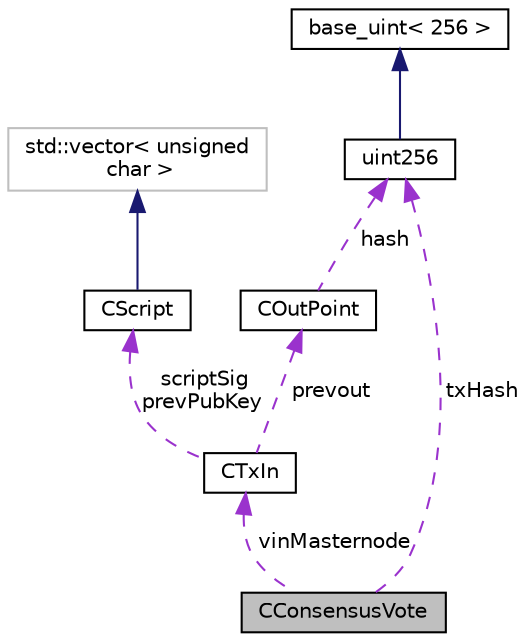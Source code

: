 digraph "CConsensusVote"
{
 // LATEX_PDF_SIZE
  edge [fontname="Helvetica",fontsize="10",labelfontname="Helvetica",labelfontsize="10"];
  node [fontname="Helvetica",fontsize="10",shape=record];
  Node1 [label="CConsensusVote",height=0.2,width=0.4,color="black", fillcolor="grey75", style="filled", fontcolor="black",tooltip=" "];
  Node2 -> Node1 [dir="back",color="darkorchid3",fontsize="10",style="dashed",label=" vinMasternode" ];
  Node2 [label="CTxIn",height=0.2,width=0.4,color="black", fillcolor="white", style="filled",URL="$class_c_tx_in.html",tooltip=" "];
  Node3 -> Node2 [dir="back",color="darkorchid3",fontsize="10",style="dashed",label=" scriptSig\nprevPubKey" ];
  Node3 [label="CScript",height=0.2,width=0.4,color="black", fillcolor="white", style="filled",URL="$class_c_script.html",tooltip=" "];
  Node4 -> Node3 [dir="back",color="midnightblue",fontsize="10",style="solid"];
  Node4 [label="std::vector\< unsigned\l char \>",height=0.2,width=0.4,color="grey75", fillcolor="white", style="filled",tooltip=" "];
  Node5 -> Node2 [dir="back",color="darkorchid3",fontsize="10",style="dashed",label=" prevout" ];
  Node5 [label="COutPoint",height=0.2,width=0.4,color="black", fillcolor="white", style="filled",URL="$class_c_out_point.html",tooltip=" "];
  Node6 -> Node5 [dir="back",color="darkorchid3",fontsize="10",style="dashed",label=" hash" ];
  Node6 [label="uint256",height=0.2,width=0.4,color="black", fillcolor="white", style="filled",URL="$classuint256.html",tooltip=" "];
  Node7 -> Node6 [dir="back",color="midnightblue",fontsize="10",style="solid"];
  Node7 [label="base_uint\< 256 \>",height=0.2,width=0.4,color="black", fillcolor="white", style="filled",URL="$classbase__uint.html",tooltip=" "];
  Node6 -> Node1 [dir="back",color="darkorchid3",fontsize="10",style="dashed",label=" txHash" ];
}
